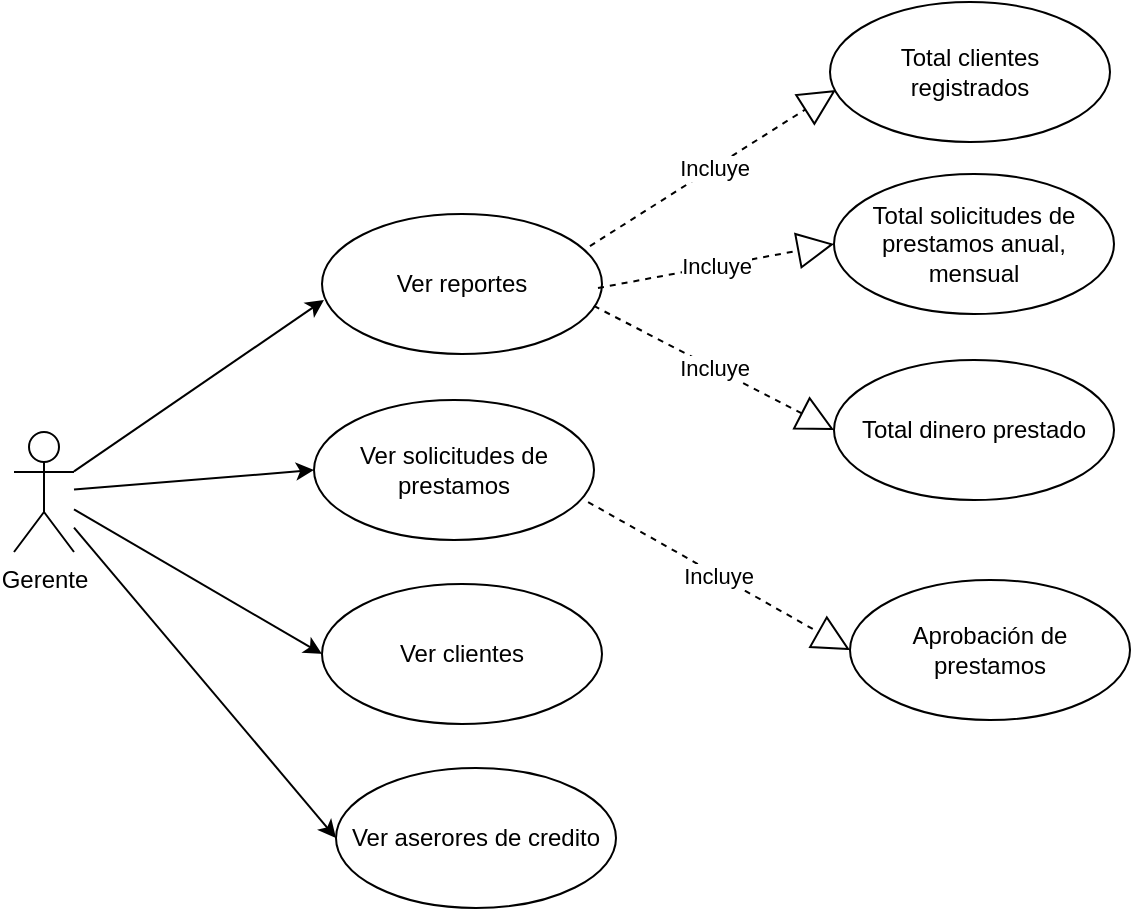 <mxfile>
    <diagram id="7iY3Qc-5ksypBvQijTIl" name="Page-1">
        <mxGraphModel dx="877" dy="785" grid="0" gridSize="10" guides="1" tooltips="1" connect="1" arrows="1" fold="1" page="0" pageScale="1" pageWidth="850" pageHeight="1100" math="0" shadow="0">
            <root>
                <mxCell id="0"/>
                <mxCell id="1" parent="0"/>
                <mxCell id="6" style="edgeStyle=none;html=1;entryX=0.007;entryY=0.614;entryDx=0;entryDy=0;entryPerimeter=0;" parent="1" source="2" target="7" edge="1">
                    <mxGeometry relative="1" as="geometry">
                        <mxPoint x="159" y="173.439" as="targetPoint"/>
                    </mxGeometry>
                </mxCell>
                <mxCell id="9" style="edgeStyle=none;html=1;entryX=0;entryY=0.5;entryDx=0;entryDy=0;" parent="1" source="2" target="10" edge="1">
                    <mxGeometry relative="1" as="geometry">
                        <mxPoint x="159" y="280.489" as="targetPoint"/>
                    </mxGeometry>
                </mxCell>
                <mxCell id="12" style="edgeStyle=none;html=1;entryX=0;entryY=0.5;entryDx=0;entryDy=0;" parent="1" source="2" target="11" edge="1">
                    <mxGeometry relative="1" as="geometry"/>
                </mxCell>
                <mxCell id="23" style="edgeStyle=none;html=1;entryX=0;entryY=0.5;entryDx=0;entryDy=0;" parent="1" source="2" target="22" edge="1">
                    <mxGeometry relative="1" as="geometry"/>
                </mxCell>
                <mxCell id="2" value="Gerente" style="shape=umlActor;verticalLabelPosition=bottom;verticalAlign=top;html=1;" parent="1" vertex="1">
                    <mxGeometry x="20" y="238" width="30" height="60" as="geometry"/>
                </mxCell>
                <mxCell id="7" value="Ver reportes" style="ellipse;whiteSpace=wrap;html=1;" parent="1" vertex="1">
                    <mxGeometry x="174" y="129" width="140" height="70" as="geometry"/>
                </mxCell>
                <mxCell id="10" value="Ver clientes" style="ellipse;whiteSpace=wrap;html=1;" parent="1" vertex="1">
                    <mxGeometry x="174" y="314" width="140" height="70" as="geometry"/>
                </mxCell>
                <mxCell id="11" value="Ver aserores de credito" style="ellipse;whiteSpace=wrap;html=1;" parent="1" vertex="1">
                    <mxGeometry x="181" y="406" width="140" height="70" as="geometry"/>
                </mxCell>
                <mxCell id="13" value="Total solicitudes de prestamos anual, mensual" style="ellipse;whiteSpace=wrap;html=1;" parent="1" vertex="1">
                    <mxGeometry x="430" y="109" width="140" height="70" as="geometry"/>
                </mxCell>
                <mxCell id="15" value="Incluye" style="endArrow=block;endSize=16;endFill=0;html=1;dashed=1;entryX=0;entryY=0.5;entryDx=0;entryDy=0;" parent="1" target="13" edge="1">
                    <mxGeometry width="160" relative="1" as="geometry">
                        <mxPoint x="312" y="166" as="sourcePoint"/>
                        <mxPoint x="391.16" y="131.0" as="targetPoint"/>
                    </mxGeometry>
                </mxCell>
                <mxCell id="16" value="Total dinero prestado" style="ellipse;whiteSpace=wrap;html=1;" parent="1" vertex="1">
                    <mxGeometry x="430" y="202" width="140" height="70" as="geometry"/>
                </mxCell>
                <mxCell id="17" value="Incluye" style="endArrow=block;endSize=16;endFill=0;html=1;dashed=1;entryX=0;entryY=0.5;entryDx=0;entryDy=0;exitX=0.971;exitY=0.657;exitDx=0;exitDy=0;exitPerimeter=0;" parent="1" source="7" target="16" edge="1">
                    <mxGeometry width="160" relative="1" as="geometry">
                        <mxPoint x="322" y="176" as="sourcePoint"/>
                        <mxPoint x="440" y="154" as="targetPoint"/>
                    </mxGeometry>
                </mxCell>
                <mxCell id="18" value="&lt;div&gt;Aprobación de&lt;/div&gt;&lt;div&gt;prestamos&lt;/div&gt;" style="ellipse;whiteSpace=wrap;html=1;" parent="1" vertex="1">
                    <mxGeometry x="438" y="312" width="140" height="70" as="geometry"/>
                </mxCell>
                <mxCell id="19" value="Incluye" style="endArrow=block;endSize=16;endFill=0;html=1;dashed=1;exitX=0.979;exitY=0.729;exitDx=0;exitDy=0;entryX=0;entryY=0.5;entryDx=0;entryDy=0;exitPerimeter=0;" parent="1" source="22" target="18" edge="1">
                    <mxGeometry width="160" relative="1" as="geometry">
                        <mxPoint x="381.0" y="434" as="sourcePoint"/>
                        <mxPoint x="494.94" y="353" as="targetPoint"/>
                    </mxGeometry>
                </mxCell>
                <mxCell id="22" value="Ver solicitudes de prestamos" style="ellipse;whiteSpace=wrap;html=1;" parent="1" vertex="1">
                    <mxGeometry x="170" y="222" width="140" height="70" as="geometry"/>
                </mxCell>
                <mxCell id="24" value="Incluye" style="endArrow=block;endSize=16;endFill=0;html=1;dashed=1;exitX=0.957;exitY=0.229;exitDx=0;exitDy=0;exitPerimeter=0;entryX=0.021;entryY=0.629;entryDx=0;entryDy=0;entryPerimeter=0;" edge="1" parent="1" source="7" target="25">
                    <mxGeometry width="160" relative="1" as="geometry">
                        <mxPoint x="306" y="137" as="sourcePoint"/>
                        <mxPoint x="424" y="89" as="targetPoint"/>
                    </mxGeometry>
                </mxCell>
                <mxCell id="25" value="Total clientes &lt;br&gt;registrados" style="ellipse;whiteSpace=wrap;html=1;" vertex="1" parent="1">
                    <mxGeometry x="428" y="23" width="140" height="70" as="geometry"/>
                </mxCell>
            </root>
        </mxGraphModel>
    </diagram>
</mxfile>